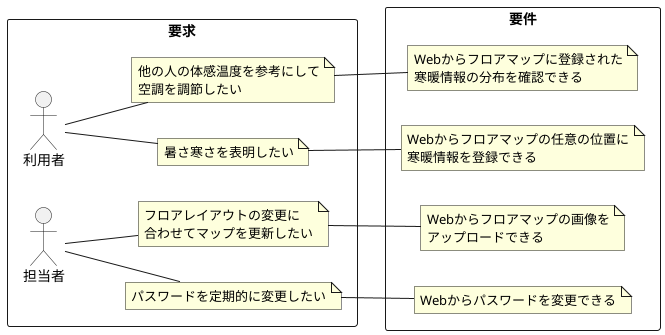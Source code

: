 @startuml
left to right direction

rectangle 要求 {
actor 利用者
note  "暑さ寒さを表明したい" as N1
note  "他の人の体感温度を参考にして\n空調を調節したい" as N2

actor 担当者
note  "パスワードを定期的に変更したい" as N3
note  "フロアレイアウトの変更に\n合わせてマップを更新したい" as N4

}
利用者 -- N1
利用者 -- N2
担当者 -- N3
担当者 -- N4

rectangle 要件 {
note "Webからフロアマップの任意の位置に\n寒暖情報を登録できる" as R1
note "Webからフロアマップに登録された\n寒暖情報の分布を確認できる" as R2
note "Webからパスワードを変更できる" as R3
note "Webからフロアマップの画像を\nアップロードできる" as R4
}
N1 -- R1
N2 -- R2
N3 -- R3
N4 -- R4

@enduml